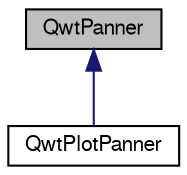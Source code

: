 digraph G
{
  edge [fontname="FreeSans",fontsize="10",labelfontname="FreeSans",labelfontsize="10"];
  node [fontname="FreeSans",fontsize="10",shape=record];
  Node1 [label="QwtPanner",height=0.2,width=0.4,color="black", fillcolor="grey75", style="filled" fontcolor="black"];
  Node1 -> Node2 [dir="back",color="midnightblue",fontsize="10",style="solid",fontname="FreeSans"];
  Node2 [label="QwtPlotPanner",height=0.2,width=0.4,color="black", fillcolor="white", style="filled",URL="$class_qwt_plot_panner.html",tooltip="QwtPlotPanner provides panning of a plot canvas."];
}

